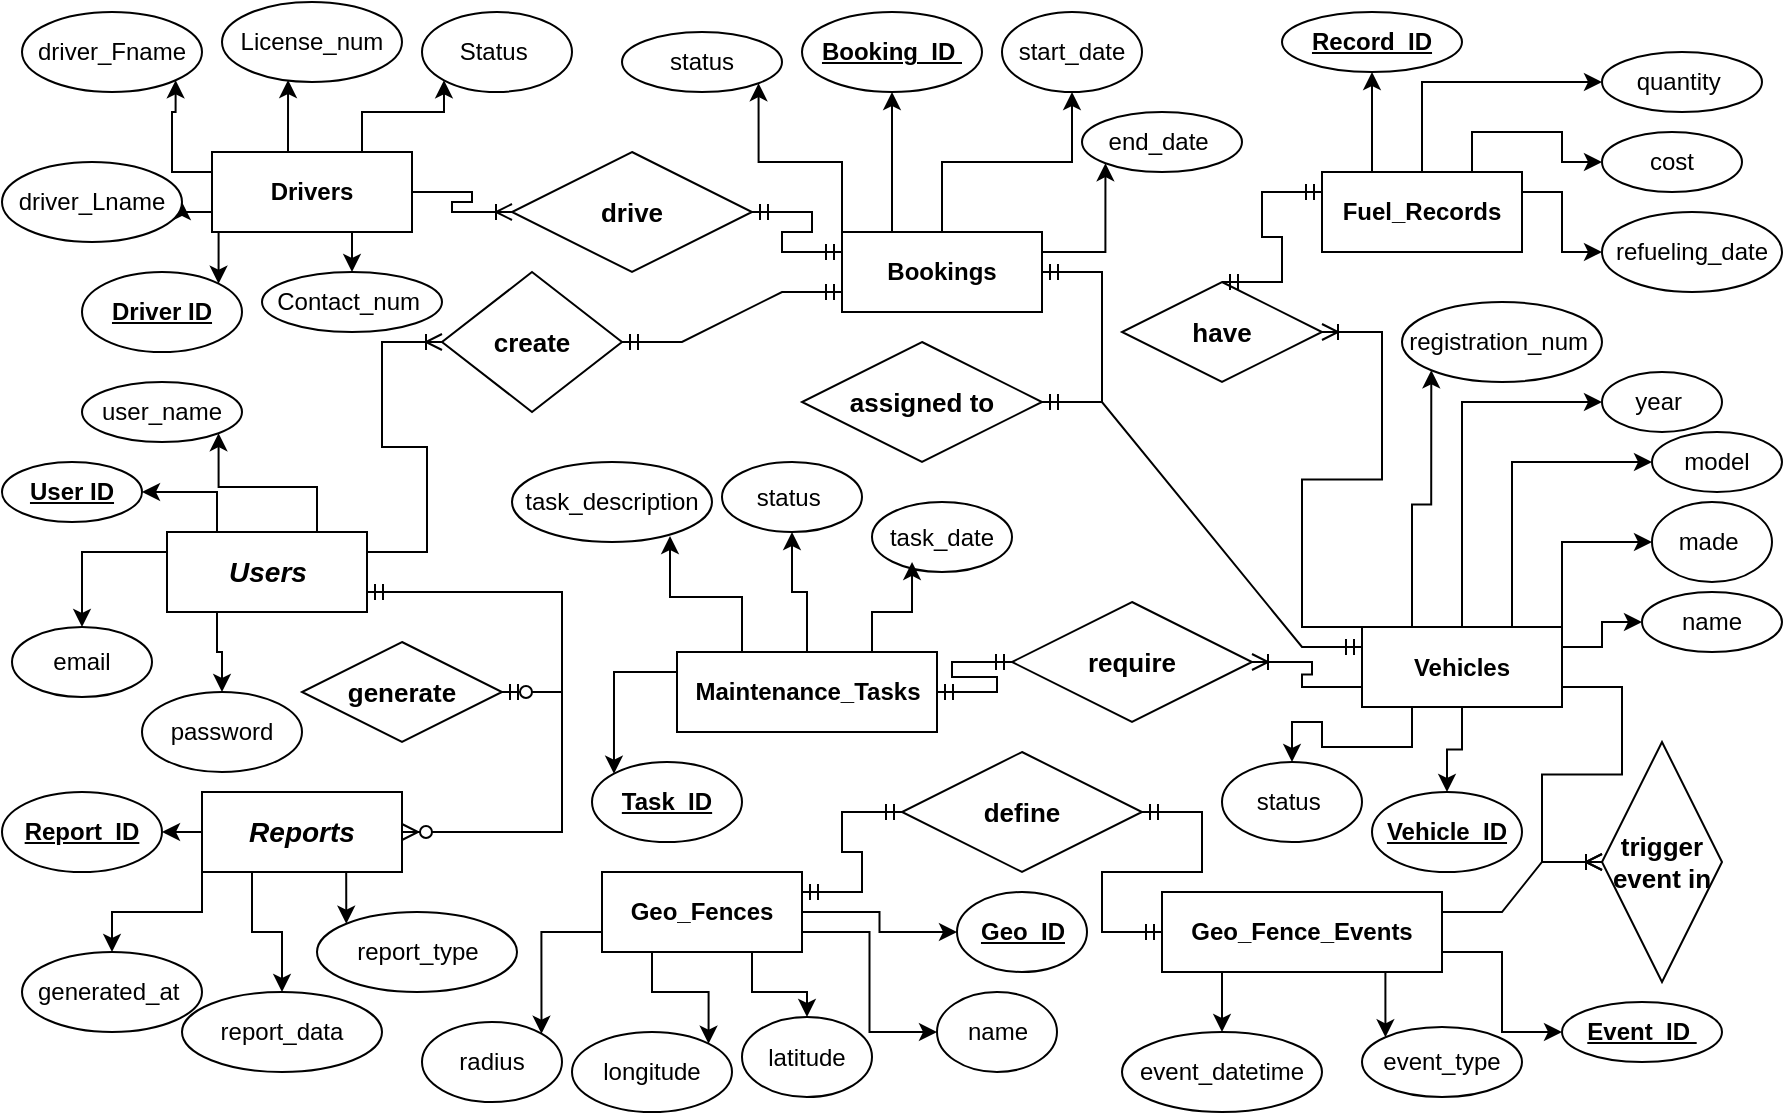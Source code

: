<mxfile version="24.1.0" type="device">
  <diagram name="Page-1" id="lfO5QWA8s9p3MNFMz8GE">
    <mxGraphModel dx="1730" dy="532" grid="1" gridSize="10" guides="1" tooltips="1" connect="1" arrows="1" fold="1" page="1" pageScale="1" pageWidth="850" pageHeight="1100" math="0" shadow="0">
      <root>
        <mxCell id="0" />
        <mxCell id="1" parent="0" />
        <mxCell id="0v_wOJQzlhhhtUlomyw2-54" style="edgeStyle=orthogonalEdgeStyle;rounded=0;orthogonalLoop=1;jettySize=auto;html=1;exitX=0.75;exitY=0;exitDx=0;exitDy=0;entryX=1;entryY=1;entryDx=0;entryDy=0;" parent="1" source="0v_wOJQzlhhhtUlomyw2-1" target="0v_wOJQzlhhhtUlomyw2-4" edge="1">
          <mxGeometry relative="1" as="geometry" />
        </mxCell>
        <mxCell id="0v_wOJQzlhhhtUlomyw2-55" style="edgeStyle=orthogonalEdgeStyle;rounded=0;orthogonalLoop=1;jettySize=auto;html=1;exitX=0.25;exitY=0;exitDx=0;exitDy=0;entryX=1;entryY=0.5;entryDx=0;entryDy=0;" parent="1" source="0v_wOJQzlhhhtUlomyw2-1" target="0v_wOJQzlhhhtUlomyw2-2" edge="1">
          <mxGeometry relative="1" as="geometry" />
        </mxCell>
        <mxCell id="0v_wOJQzlhhhtUlomyw2-57" style="edgeStyle=orthogonalEdgeStyle;rounded=0;orthogonalLoop=1;jettySize=auto;html=1;exitX=0.25;exitY=1;exitDx=0;exitDy=0;entryX=0.5;entryY=0;entryDx=0;entryDy=0;" parent="1" source="0v_wOJQzlhhhtUlomyw2-1" target="0v_wOJQzlhhhtUlomyw2-3" edge="1">
          <mxGeometry relative="1" as="geometry" />
        </mxCell>
        <mxCell id="0v_wOJQzlhhhtUlomyw2-58" style="edgeStyle=orthogonalEdgeStyle;rounded=0;orthogonalLoop=1;jettySize=auto;html=1;exitX=0;exitY=0.25;exitDx=0;exitDy=0;entryX=0.5;entryY=0;entryDx=0;entryDy=0;" parent="1" source="0v_wOJQzlhhhtUlomyw2-1" target="0v_wOJQzlhhhtUlomyw2-5" edge="1">
          <mxGeometry relative="1" as="geometry" />
        </mxCell>
        <mxCell id="0v_wOJQzlhhhtUlomyw2-1" value="&lt;span style=&quot;font-weight: 700; text-wrap: nowrap;&quot;&gt;&lt;i&gt;&lt;font style=&quot;font-size: 14px;&quot;&gt;Users&lt;/font&gt;&lt;/i&gt;&lt;/span&gt;" style="whiteSpace=wrap;html=1;align=center;" parent="1" vertex="1">
          <mxGeometry x="72.5" y="270" width="100" height="40" as="geometry" />
        </mxCell>
        <mxCell id="0v_wOJQzlhhhtUlomyw2-2" value="&lt;span style=&quot;font-weight: 700; text-align: left; text-wrap: nowrap;&quot;&gt;User ID&lt;/span&gt;" style="ellipse;whiteSpace=wrap;html=1;align=center;fontStyle=4;" parent="1" vertex="1">
          <mxGeometry x="-10" y="235" width="70" height="30" as="geometry" />
        </mxCell>
        <mxCell id="0v_wOJQzlhhhtUlomyw2-3" value="&lt;span style=&quot;text-align: left; text-wrap: nowrap;&quot;&gt;password&lt;/span&gt;" style="ellipse;whiteSpace=wrap;html=1;align=center;" parent="1" vertex="1">
          <mxGeometry x="60" y="350" width="80" height="40" as="geometry" />
        </mxCell>
        <mxCell id="0v_wOJQzlhhhtUlomyw2-4" value="&lt;span style=&quot;text-align: left; text-wrap: nowrap;&quot;&gt;user_name&lt;/span&gt;" style="ellipse;whiteSpace=wrap;html=1;align=center;" parent="1" vertex="1">
          <mxGeometry x="30" y="195" width="80" height="30" as="geometry" />
        </mxCell>
        <mxCell id="0v_wOJQzlhhhtUlomyw2-5" value="&lt;span style=&quot;text-align: left; text-wrap: nowrap;&quot;&gt;email&lt;/span&gt;" style="ellipse;whiteSpace=wrap;html=1;align=center;" parent="1" vertex="1">
          <mxGeometry x="-5" y="317.5" width="70" height="35" as="geometry" />
        </mxCell>
        <mxCell id="0v_wOJQzlhhhtUlomyw2-68" style="edgeStyle=orthogonalEdgeStyle;rounded=0;orthogonalLoop=1;jettySize=auto;html=1;exitX=0;exitY=0.25;exitDx=0;exitDy=0;entryX=1;entryY=1;entryDx=0;entryDy=0;" parent="1" source="0v_wOJQzlhhhtUlomyw2-10" target="0v_wOJQzlhhhtUlomyw2-15" edge="1">
          <mxGeometry relative="1" as="geometry" />
        </mxCell>
        <mxCell id="I0zVNPoHtymtXaUoH6AD-1" style="edgeStyle=orthogonalEdgeStyle;rounded=0;orthogonalLoop=1;jettySize=auto;html=1;exitX=0.75;exitY=0;exitDx=0;exitDy=0;entryX=0;entryY=1;entryDx=0;entryDy=0;" parent="1" source="0v_wOJQzlhhhtUlomyw2-10" target="0v_wOJQzlhhhtUlomyw2-11" edge="1">
          <mxGeometry relative="1" as="geometry" />
        </mxCell>
        <mxCell id="I0zVNPoHtymtXaUoH6AD-65" style="edgeStyle=orthogonalEdgeStyle;rounded=0;orthogonalLoop=1;jettySize=auto;html=1;exitX=0.75;exitY=1;exitDx=0;exitDy=0;entryX=0.5;entryY=0;entryDx=0;entryDy=0;" parent="1" source="0v_wOJQzlhhhtUlomyw2-10" target="0v_wOJQzlhhhtUlomyw2-12" edge="1">
          <mxGeometry relative="1" as="geometry" />
        </mxCell>
        <mxCell id="I0zVNPoHtymtXaUoH6AD-66" style="edgeStyle=orthogonalEdgeStyle;rounded=0;orthogonalLoop=1;jettySize=auto;html=1;exitX=0;exitY=0.75;exitDx=0;exitDy=0;entryX=1;entryY=0.5;entryDx=0;entryDy=0;" parent="1" source="0v_wOJQzlhhhtUlomyw2-10" target="0v_wOJQzlhhhtUlomyw2-14" edge="1">
          <mxGeometry relative="1" as="geometry" />
        </mxCell>
        <mxCell id="I0zVNPoHtymtXaUoH6AD-67" style="edgeStyle=orthogonalEdgeStyle;rounded=0;orthogonalLoop=1;jettySize=auto;html=1;exitX=0.25;exitY=1;exitDx=0;exitDy=0;entryX=1;entryY=0;entryDx=0;entryDy=0;" parent="1" source="0v_wOJQzlhhhtUlomyw2-10" target="0v_wOJQzlhhhtUlomyw2-16" edge="1">
          <mxGeometry relative="1" as="geometry" />
        </mxCell>
        <mxCell id="0v_wOJQzlhhhtUlomyw2-10" value="&lt;span style=&quot;font-weight: 700; text-wrap: nowrap;&quot;&gt;Drivers&lt;/span&gt;" style="whiteSpace=wrap;html=1;align=center;" parent="1" vertex="1">
          <mxGeometry x="95" y="80" width="100" height="40" as="geometry" />
        </mxCell>
        <mxCell id="0v_wOJQzlhhhtUlomyw2-11" value="&lt;span style=&quot;text-align: left; text-wrap: nowrap;&quot;&gt;Status&amp;nbsp;&lt;/span&gt;" style="ellipse;whiteSpace=wrap;html=1;align=center;" parent="1" vertex="1">
          <mxGeometry x="200" y="10" width="75" height="40" as="geometry" />
        </mxCell>
        <mxCell id="0v_wOJQzlhhhtUlomyw2-12" value="&lt;span style=&quot;text-align: left; text-wrap: nowrap;&quot;&gt;Contact_num&amp;nbsp;&lt;/span&gt;" style="ellipse;whiteSpace=wrap;html=1;align=center;" parent="1" vertex="1">
          <mxGeometry x="120" y="140" width="90" height="30" as="geometry" />
        </mxCell>
        <mxCell id="0v_wOJQzlhhhtUlomyw2-13" value="&lt;span style=&quot;text-align: left; text-wrap: nowrap;&quot;&gt;License_num&lt;/span&gt;" style="ellipse;whiteSpace=wrap;html=1;align=center;" parent="1" vertex="1">
          <mxGeometry x="100" y="5" width="90" height="40" as="geometry" />
        </mxCell>
        <mxCell id="0v_wOJQzlhhhtUlomyw2-14" value="&lt;span style=&quot;text-align: left; text-wrap: nowrap;&quot;&gt;driver_Lname&lt;/span&gt;" style="ellipse;whiteSpace=wrap;html=1;align=center;" parent="1" vertex="1">
          <mxGeometry x="-10" y="85" width="90" height="40" as="geometry" />
        </mxCell>
        <mxCell id="0v_wOJQzlhhhtUlomyw2-15" value="&lt;span style=&quot;text-align: left; text-wrap: nowrap;&quot;&gt;driver_Fname&lt;/span&gt;" style="ellipse;whiteSpace=wrap;html=1;align=center;" parent="1" vertex="1">
          <mxGeometry y="10" width="90" height="40" as="geometry" />
        </mxCell>
        <mxCell id="0v_wOJQzlhhhtUlomyw2-16" value="&lt;span style=&quot;font-weight: 700; text-align: left; text-wrap: nowrap;&quot;&gt;Driver ID&lt;/span&gt;" style="ellipse;whiteSpace=wrap;html=1;align=center;fontStyle=4;" parent="1" vertex="1">
          <mxGeometry x="30" y="140" width="80" height="40" as="geometry" />
        </mxCell>
        <mxCell id="0v_wOJQzlhhhtUlomyw2-87" style="edgeStyle=orthogonalEdgeStyle;rounded=0;orthogonalLoop=1;jettySize=auto;html=1;exitX=0.25;exitY=0;exitDx=0;exitDy=0;entryX=0.5;entryY=1;entryDx=0;entryDy=0;" parent="1" source="0v_wOJQzlhhhtUlomyw2-17" target="0v_wOJQzlhhhtUlomyw2-86" edge="1">
          <mxGeometry relative="1" as="geometry" />
        </mxCell>
        <mxCell id="0v_wOJQzlhhhtUlomyw2-90" style="edgeStyle=orthogonalEdgeStyle;rounded=0;orthogonalLoop=1;jettySize=auto;html=1;exitX=1;exitY=0.25;exitDx=0;exitDy=0;entryX=0;entryY=0.5;entryDx=0;entryDy=0;" parent="1" source="0v_wOJQzlhhhtUlomyw2-17" target="0v_wOJQzlhhhtUlomyw2-85" edge="1">
          <mxGeometry relative="1" as="geometry" />
        </mxCell>
        <mxCell id="I0zVNPoHtymtXaUoH6AD-60" style="edgeStyle=orthogonalEdgeStyle;rounded=0;orthogonalLoop=1;jettySize=auto;html=1;exitX=0.5;exitY=0;exitDx=0;exitDy=0;entryX=0;entryY=0.5;entryDx=0;entryDy=0;" parent="1" source="0v_wOJQzlhhhtUlomyw2-17" target="0v_wOJQzlhhhtUlomyw2-83" edge="1">
          <mxGeometry relative="1" as="geometry" />
        </mxCell>
        <mxCell id="I0zVNPoHtymtXaUoH6AD-63" style="edgeStyle=orthogonalEdgeStyle;rounded=0;orthogonalLoop=1;jettySize=auto;html=1;exitX=0.75;exitY=0;exitDx=0;exitDy=0;entryX=0;entryY=0.5;entryDx=0;entryDy=0;" parent="1" source="0v_wOJQzlhhhtUlomyw2-17" target="0v_wOJQzlhhhtUlomyw2-84" edge="1">
          <mxGeometry relative="1" as="geometry" />
        </mxCell>
        <mxCell id="0v_wOJQzlhhhtUlomyw2-17" value="&lt;span style=&quot;font-weight: 700; text-wrap: nowrap;&quot;&gt;Fuel_Records&lt;/span&gt;" style="whiteSpace=wrap;html=1;align=center;" parent="1" vertex="1">
          <mxGeometry x="650" y="90" width="100" height="40" as="geometry" />
        </mxCell>
        <mxCell id="0v_wOJQzlhhhtUlomyw2-78" style="edgeStyle=orthogonalEdgeStyle;rounded=0;orthogonalLoop=1;jettySize=auto;html=1;exitX=0.25;exitY=0;exitDx=0;exitDy=0;entryX=0.5;entryY=1;entryDx=0;entryDy=0;" parent="1" source="0v_wOJQzlhhhtUlomyw2-18" target="0v_wOJQzlhhhtUlomyw2-76" edge="1">
          <mxGeometry relative="1" as="geometry" />
        </mxCell>
        <mxCell id="0v_wOJQzlhhhtUlomyw2-80" style="edgeStyle=orthogonalEdgeStyle;rounded=0;orthogonalLoop=1;jettySize=auto;html=1;exitX=0.5;exitY=0;exitDx=0;exitDy=0;entryX=0.5;entryY=1;entryDx=0;entryDy=0;" parent="1" source="0v_wOJQzlhhhtUlomyw2-18" target="0v_wOJQzlhhhtUlomyw2-73" edge="1">
          <mxGeometry relative="1" as="geometry" />
        </mxCell>
        <mxCell id="0v_wOJQzlhhhtUlomyw2-82" style="edgeStyle=orthogonalEdgeStyle;rounded=0;orthogonalLoop=1;jettySize=auto;html=1;exitX=1;exitY=0.25;exitDx=0;exitDy=0;entryX=0;entryY=1;entryDx=0;entryDy=0;" parent="1" source="0v_wOJQzlhhhtUlomyw2-18" target="0v_wOJQzlhhhtUlomyw2-74" edge="1">
          <mxGeometry relative="1" as="geometry" />
        </mxCell>
        <mxCell id="I0zVNPoHtymtXaUoH6AD-64" style="edgeStyle=orthogonalEdgeStyle;rounded=0;orthogonalLoop=1;jettySize=auto;html=1;exitX=0;exitY=0;exitDx=0;exitDy=0;entryX=1;entryY=1;entryDx=0;entryDy=0;" parent="1" source="0v_wOJQzlhhhtUlomyw2-18" target="0v_wOJQzlhhhtUlomyw2-75" edge="1">
          <mxGeometry relative="1" as="geometry" />
        </mxCell>
        <mxCell id="0v_wOJQzlhhhtUlomyw2-18" value="&lt;span style=&quot;font-weight: 700; text-wrap: nowrap;&quot;&gt;Bookings&lt;/span&gt;" style="whiteSpace=wrap;html=1;align=center;" parent="1" vertex="1">
          <mxGeometry x="410" y="120" width="100" height="40" as="geometry" />
        </mxCell>
        <mxCell id="I0zVNPoHtymtXaUoH6AD-22" style="edgeStyle=orthogonalEdgeStyle;rounded=0;orthogonalLoop=1;jettySize=auto;html=1;exitX=1;exitY=0.25;exitDx=0;exitDy=0;entryX=0;entryY=0.5;entryDx=0;entryDy=0;" parent="1" source="0v_wOJQzlhhhtUlomyw2-19" target="I0zVNPoHtymtXaUoH6AD-8" edge="1">
          <mxGeometry relative="1" as="geometry" />
        </mxCell>
        <mxCell id="I0zVNPoHtymtXaUoH6AD-26" style="edgeStyle=orthogonalEdgeStyle;rounded=0;orthogonalLoop=1;jettySize=auto;html=1;exitX=0.25;exitY=1;exitDx=0;exitDy=0;" parent="1" source="0v_wOJQzlhhhtUlomyw2-19" target="I0zVNPoHtymtXaUoH6AD-2" edge="1">
          <mxGeometry relative="1" as="geometry" />
        </mxCell>
        <mxCell id="I0zVNPoHtymtXaUoH6AD-57" style="edgeStyle=orthogonalEdgeStyle;rounded=0;orthogonalLoop=1;jettySize=auto;html=1;exitX=1;exitY=0;exitDx=0;exitDy=0;entryX=0;entryY=0.5;entryDx=0;entryDy=0;" parent="1" source="0v_wOJQzlhhhtUlomyw2-19" target="I0zVNPoHtymtXaUoH6AD-7" edge="1">
          <mxGeometry relative="1" as="geometry" />
        </mxCell>
        <mxCell id="I0zVNPoHtymtXaUoH6AD-58" style="edgeStyle=orthogonalEdgeStyle;rounded=0;orthogonalLoop=1;jettySize=auto;html=1;exitX=0.75;exitY=0;exitDx=0;exitDy=0;entryX=0;entryY=0.5;entryDx=0;entryDy=0;" parent="1" source="0v_wOJQzlhhhtUlomyw2-19" target="I0zVNPoHtymtXaUoH6AD-5" edge="1">
          <mxGeometry relative="1" as="geometry" />
        </mxCell>
        <mxCell id="I0zVNPoHtymtXaUoH6AD-59" style="edgeStyle=orthogonalEdgeStyle;rounded=0;orthogonalLoop=1;jettySize=auto;html=1;exitX=0.5;exitY=0;exitDx=0;exitDy=0;entryX=0;entryY=0.5;entryDx=0;entryDy=0;" parent="1" source="0v_wOJQzlhhhtUlomyw2-19" target="I0zVNPoHtymtXaUoH6AD-4" edge="1">
          <mxGeometry relative="1" as="geometry" />
        </mxCell>
        <mxCell id="I0zVNPoHtymtXaUoH6AD-82" style="edgeStyle=orthogonalEdgeStyle;rounded=0;orthogonalLoop=1;jettySize=auto;html=1;exitX=0.25;exitY=0;exitDx=0;exitDy=0;entryX=0;entryY=1;entryDx=0;entryDy=0;" parent="1" source="0v_wOJQzlhhhtUlomyw2-19" target="I0zVNPoHtymtXaUoH6AD-3" edge="1">
          <mxGeometry relative="1" as="geometry" />
        </mxCell>
        <mxCell id="I0zVNPoHtymtXaUoH6AD-91" style="edgeStyle=orthogonalEdgeStyle;rounded=0;orthogonalLoop=1;jettySize=auto;html=1;exitX=0.5;exitY=1;exitDx=0;exitDy=0;entryX=0.5;entryY=0;entryDx=0;entryDy=0;" parent="1" source="0v_wOJQzlhhhtUlomyw2-19" target="I0zVNPoHtymtXaUoH6AD-9" edge="1">
          <mxGeometry relative="1" as="geometry" />
        </mxCell>
        <mxCell id="0v_wOJQzlhhhtUlomyw2-19" value="&lt;span style=&quot;font-weight: 700; text-wrap: nowrap;&quot;&gt;Vehicles&lt;/span&gt;" style="whiteSpace=wrap;html=1;align=center;" parent="1" vertex="1">
          <mxGeometry x="670" y="317.5" width="100" height="40" as="geometry" />
        </mxCell>
        <mxCell id="I0zVNPoHtymtXaUoH6AD-38" style="edgeStyle=orthogonalEdgeStyle;rounded=0;orthogonalLoop=1;jettySize=auto;html=1;exitX=1;exitY=0.5;exitDx=0;exitDy=0;entryX=0;entryY=0.5;entryDx=0;entryDy=0;" parent="1" source="0v_wOJQzlhhhtUlomyw2-20" target="I0zVNPoHtymtXaUoH6AD-37" edge="1">
          <mxGeometry relative="1" as="geometry" />
        </mxCell>
        <mxCell id="I0zVNPoHtymtXaUoH6AD-41" style="edgeStyle=orthogonalEdgeStyle;rounded=0;orthogonalLoop=1;jettySize=auto;html=1;exitX=0.25;exitY=1;exitDx=0;exitDy=0;entryX=1;entryY=0;entryDx=0;entryDy=0;" parent="1" source="0v_wOJQzlhhhtUlomyw2-20" target="I0zVNPoHtymtXaUoH6AD-33" edge="1">
          <mxGeometry relative="1" as="geometry" />
        </mxCell>
        <mxCell id="I0zVNPoHtymtXaUoH6AD-42" style="edgeStyle=orthogonalEdgeStyle;rounded=0;orthogonalLoop=1;jettySize=auto;html=1;exitX=0;exitY=0.75;exitDx=0;exitDy=0;entryX=1;entryY=0;entryDx=0;entryDy=0;" parent="1" source="0v_wOJQzlhhhtUlomyw2-20" target="I0zVNPoHtymtXaUoH6AD-35" edge="1">
          <mxGeometry relative="1" as="geometry" />
        </mxCell>
        <mxCell id="-fjoa5okDDiZ3w63TC8B-5" style="edgeStyle=orthogonalEdgeStyle;rounded=0;orthogonalLoop=1;jettySize=auto;html=1;exitX=1;exitY=0.75;exitDx=0;exitDy=0;entryX=0;entryY=0.5;entryDx=0;entryDy=0;" edge="1" parent="1" source="0v_wOJQzlhhhtUlomyw2-20" target="I0zVNPoHtymtXaUoH6AD-36">
          <mxGeometry relative="1" as="geometry" />
        </mxCell>
        <mxCell id="-fjoa5okDDiZ3w63TC8B-6" style="edgeStyle=orthogonalEdgeStyle;rounded=0;orthogonalLoop=1;jettySize=auto;html=1;exitX=0.75;exitY=1;exitDx=0;exitDy=0;entryX=0.5;entryY=0;entryDx=0;entryDy=0;" edge="1" parent="1" source="0v_wOJQzlhhhtUlomyw2-20" target="I0zVNPoHtymtXaUoH6AD-34">
          <mxGeometry relative="1" as="geometry" />
        </mxCell>
        <mxCell id="0v_wOJQzlhhhtUlomyw2-20" value="&lt;span style=&quot;font-weight: 700; text-wrap: nowrap;&quot;&gt;Geo_Fences&lt;/span&gt;" style="whiteSpace=wrap;html=1;align=center;" parent="1" vertex="1">
          <mxGeometry x="290" y="440" width="100" height="40" as="geometry" />
        </mxCell>
        <mxCell id="0v_wOJQzlhhhtUlomyw2-65" style="edgeStyle=orthogonalEdgeStyle;rounded=0;orthogonalLoop=1;jettySize=auto;html=1;exitX=0.25;exitY=1;exitDx=0;exitDy=0;entryX=0.5;entryY=0;entryDx=0;entryDy=0;" parent="1" source="0v_wOJQzlhhhtUlomyw2-21" target="0v_wOJQzlhhhtUlomyw2-59" edge="1">
          <mxGeometry relative="1" as="geometry" />
        </mxCell>
        <mxCell id="I0zVNPoHtymtXaUoH6AD-53" style="edgeStyle=orthogonalEdgeStyle;rounded=0;orthogonalLoop=1;jettySize=auto;html=1;exitX=0;exitY=1;exitDx=0;exitDy=0;entryX=0.5;entryY=0;entryDx=0;entryDy=0;" parent="1" source="0v_wOJQzlhhhtUlomyw2-21" target="0v_wOJQzlhhhtUlomyw2-60" edge="1">
          <mxGeometry relative="1" as="geometry" />
        </mxCell>
        <mxCell id="I0zVNPoHtymtXaUoH6AD-54" style="edgeStyle=orthogonalEdgeStyle;rounded=0;orthogonalLoop=1;jettySize=auto;html=1;exitX=0;exitY=0.5;exitDx=0;exitDy=0;entryX=1;entryY=0.5;entryDx=0;entryDy=0;" parent="1" source="0v_wOJQzlhhhtUlomyw2-21" target="0v_wOJQzlhhhtUlomyw2-62" edge="1">
          <mxGeometry relative="1" as="geometry" />
        </mxCell>
        <mxCell id="I0zVNPoHtymtXaUoH6AD-55" style="edgeStyle=orthogonalEdgeStyle;rounded=0;orthogonalLoop=1;jettySize=auto;html=1;exitX=0.75;exitY=1;exitDx=0;exitDy=0;entryX=0;entryY=0;entryDx=0;entryDy=0;" parent="1" source="0v_wOJQzlhhhtUlomyw2-21" target="0v_wOJQzlhhhtUlomyw2-61" edge="1">
          <mxGeometry relative="1" as="geometry" />
        </mxCell>
        <mxCell id="0v_wOJQzlhhhtUlomyw2-21" value="&lt;span style=&quot;font-weight: 700; text-wrap: nowrap;&quot;&gt;&lt;i&gt;&lt;font style=&quot;font-size: 14px;&quot;&gt;Reports&lt;/font&gt;&lt;/i&gt;&lt;/span&gt;" style="whiteSpace=wrap;html=1;align=center;" parent="1" vertex="1">
          <mxGeometry x="90" y="400" width="100" height="40" as="geometry" />
        </mxCell>
        <mxCell id="I0zVNPoHtymtXaUoH6AD-48" style="edgeStyle=orthogonalEdgeStyle;rounded=0;orthogonalLoop=1;jettySize=auto;html=1;exitX=0.5;exitY=0;exitDx=0;exitDy=0;" parent="1" source="0v_wOJQzlhhhtUlomyw2-22" target="I0zVNPoHtymtXaUoH6AD-44" edge="1">
          <mxGeometry relative="1" as="geometry" />
        </mxCell>
        <mxCell id="I0zVNPoHtymtXaUoH6AD-77" style="edgeStyle=orthogonalEdgeStyle;rounded=0;orthogonalLoop=1;jettySize=auto;html=1;exitX=0;exitY=0.25;exitDx=0;exitDy=0;entryX=0;entryY=0;entryDx=0;entryDy=0;" parent="1" source="0v_wOJQzlhhhtUlomyw2-22" target="I0zVNPoHtymtXaUoH6AD-46" edge="1">
          <mxGeometry relative="1" as="geometry" />
        </mxCell>
        <mxCell id="0v_wOJQzlhhhtUlomyw2-22" value="&lt;span style=&quot;font-weight: 700; text-wrap: nowrap;&quot;&gt;Maintenance_Tasks&lt;/span&gt;" style="whiteSpace=wrap;html=1;align=center;" parent="1" vertex="1">
          <mxGeometry x="327.5" y="330" width="130" height="40" as="geometry" />
        </mxCell>
        <mxCell id="I0zVNPoHtymtXaUoH6AD-30" style="edgeStyle=orthogonalEdgeStyle;rounded=0;orthogonalLoop=1;jettySize=auto;html=1;exitX=0.25;exitY=1;exitDx=0;exitDy=0;entryX=0.5;entryY=0;entryDx=0;entryDy=0;" parent="1" source="0v_wOJQzlhhhtUlomyw2-23" target="I0zVNPoHtymtXaUoH6AD-27" edge="1">
          <mxGeometry relative="1" as="geometry" />
        </mxCell>
        <mxCell id="I0zVNPoHtymtXaUoH6AD-31" style="edgeStyle=orthogonalEdgeStyle;rounded=0;orthogonalLoop=1;jettySize=auto;html=1;exitX=0.75;exitY=1;exitDx=0;exitDy=0;entryX=0;entryY=0;entryDx=0;entryDy=0;" parent="1" source="0v_wOJQzlhhhtUlomyw2-23" target="I0zVNPoHtymtXaUoH6AD-28" edge="1">
          <mxGeometry relative="1" as="geometry" />
        </mxCell>
        <mxCell id="I0zVNPoHtymtXaUoH6AD-32" style="edgeStyle=orthogonalEdgeStyle;rounded=0;orthogonalLoop=1;jettySize=auto;html=1;exitX=1;exitY=0.75;exitDx=0;exitDy=0;entryX=0;entryY=0.5;entryDx=0;entryDy=0;" parent="1" source="0v_wOJQzlhhhtUlomyw2-23" target="I0zVNPoHtymtXaUoH6AD-29" edge="1">
          <mxGeometry relative="1" as="geometry" />
        </mxCell>
        <mxCell id="0v_wOJQzlhhhtUlomyw2-23" value="&lt;span style=&quot;font-weight: 700; text-wrap: nowrap;&quot;&gt;Geo_Fence_Events&lt;/span&gt;" style="whiteSpace=wrap;html=1;align=center;" parent="1" vertex="1">
          <mxGeometry x="570" y="450" width="140" height="40" as="geometry" />
        </mxCell>
        <mxCell id="0v_wOJQzlhhhtUlomyw2-24" style="edgeStyle=orthogonalEdgeStyle;rounded=0;orthogonalLoop=1;jettySize=auto;html=1;exitX=0.5;exitY=1;exitDx=0;exitDy=0;" parent="1" source="0v_wOJQzlhhhtUlomyw2-22" target="0v_wOJQzlhhhtUlomyw2-22" edge="1">
          <mxGeometry relative="1" as="geometry" />
        </mxCell>
        <mxCell id="0v_wOJQzlhhhtUlomyw2-25" value="&lt;b&gt;&lt;font style=&quot;font-size: 13px;&quot;&gt;drive&lt;/font&gt;&lt;/b&gt;" style="shape=rhombus;perimeter=rhombusPerimeter;whiteSpace=wrap;html=1;align=center;" parent="1" vertex="1">
          <mxGeometry x="245" y="80" width="120" height="60" as="geometry" />
        </mxCell>
        <mxCell id="0v_wOJQzlhhhtUlomyw2-29" value="&lt;b&gt;&lt;font style=&quot;font-size: 13px;&quot;&gt;create&lt;/font&gt;&lt;/b&gt;" style="shape=rhombus;perimeter=rhombusPerimeter;whiteSpace=wrap;html=1;align=center;" parent="1" vertex="1">
          <mxGeometry x="210" y="140" width="90" height="70" as="geometry" />
        </mxCell>
        <mxCell id="0v_wOJQzlhhhtUlomyw2-33" value="&lt;b&gt;&lt;font style=&quot;font-size: 13px;&quot;&gt;generate&lt;/font&gt;&lt;/b&gt;" style="shape=rhombus;perimeter=rhombusPerimeter;whiteSpace=wrap;html=1;align=center;" parent="1" vertex="1">
          <mxGeometry x="140" y="325" width="100" height="50" as="geometry" />
        </mxCell>
        <mxCell id="0v_wOJQzlhhhtUlomyw2-36" value="&lt;b&gt;&lt;font style=&quot;font-size: 13px;&quot;&gt;have&lt;/font&gt;&lt;/b&gt;" style="shape=rhombus;perimeter=rhombusPerimeter;whiteSpace=wrap;html=1;align=center;direction=east;" parent="1" vertex="1">
          <mxGeometry x="550" y="145" width="100" height="50" as="geometry" />
        </mxCell>
        <mxCell id="0v_wOJQzlhhhtUlomyw2-40" value="&lt;span style=&quot;font-size: 13px;&quot;&gt;&lt;b&gt;trigger event in&lt;/b&gt;&lt;/span&gt;" style="shape=rhombus;perimeter=rhombusPerimeter;whiteSpace=wrap;html=1;align=center;direction=south;" parent="1" vertex="1">
          <mxGeometry x="790" y="375" width="60" height="120" as="geometry" />
        </mxCell>
        <mxCell id="0v_wOJQzlhhhtUlomyw2-44" value="&lt;b&gt;&lt;font style=&quot;font-size: 13px;&quot;&gt;assigned to&lt;/font&gt;&lt;/b&gt;" style="shape=rhombus;perimeter=rhombusPerimeter;whiteSpace=wrap;html=1;align=center;" parent="1" vertex="1">
          <mxGeometry x="390" y="175" width="120" height="60" as="geometry" />
        </mxCell>
        <mxCell id="0v_wOJQzlhhhtUlomyw2-47" value="&lt;b&gt;&lt;font style=&quot;font-size: 13px;&quot;&gt;define&lt;/font&gt;&lt;/b&gt;" style="shape=rhombus;perimeter=rhombusPerimeter;whiteSpace=wrap;html=1;align=center;" parent="1" vertex="1">
          <mxGeometry x="440" y="380" width="120" height="60" as="geometry" />
        </mxCell>
        <mxCell id="0v_wOJQzlhhhtUlomyw2-50" value="&lt;b&gt;&lt;font style=&quot;font-size: 13px;&quot;&gt;require&lt;/font&gt;&lt;/b&gt;" style="shape=rhombus;perimeter=rhombusPerimeter;whiteSpace=wrap;html=1;align=center;" parent="1" vertex="1">
          <mxGeometry x="495" y="305" width="120" height="60" as="geometry" />
        </mxCell>
        <mxCell id="0v_wOJQzlhhhtUlomyw2-59" value="&lt;span style=&quot;text-align: left;&quot;&gt;report_data&lt;/span&gt;" style="ellipse;whiteSpace=wrap;html=1;align=center;" parent="1" vertex="1">
          <mxGeometry x="80" y="500" width="100" height="40" as="geometry" />
        </mxCell>
        <mxCell id="0v_wOJQzlhhhtUlomyw2-60" value="&lt;span style=&quot;text-align: left;&quot;&gt;generated_at&amp;nbsp;&lt;/span&gt;" style="ellipse;whiteSpace=wrap;html=1;align=center;" parent="1" vertex="1">
          <mxGeometry y="480" width="90" height="40" as="geometry" />
        </mxCell>
        <mxCell id="0v_wOJQzlhhhtUlomyw2-61" value="&lt;span style=&quot;text-align: left;&quot;&gt;report_type&lt;/span&gt;" style="ellipse;whiteSpace=wrap;html=1;align=center;" parent="1" vertex="1">
          <mxGeometry x="147.5" y="460" width="100" height="40" as="geometry" />
        </mxCell>
        <mxCell id="0v_wOJQzlhhhtUlomyw2-62" value="&lt;span style=&quot;font-weight: 700; text-align: left;&quot;&gt;Report_ID&lt;/span&gt;" style="ellipse;whiteSpace=wrap;html=1;align=center;fontStyle=4;" parent="1" vertex="1">
          <mxGeometry x="-10" y="400" width="80" height="40" as="geometry" />
        </mxCell>
        <mxCell id="0v_wOJQzlhhhtUlomyw2-71" style="edgeStyle=orthogonalEdgeStyle;rounded=0;orthogonalLoop=1;jettySize=auto;html=1;exitX=0.25;exitY=0;exitDx=0;exitDy=0;entryX=0.367;entryY=0.975;entryDx=0;entryDy=0;entryPerimeter=0;" parent="1" source="0v_wOJQzlhhhtUlomyw2-10" target="0v_wOJQzlhhhtUlomyw2-13" edge="1">
          <mxGeometry relative="1" as="geometry" />
        </mxCell>
        <mxCell id="0v_wOJQzlhhhtUlomyw2-73" value="&lt;span style=&quot;text-align: left;&quot;&gt;start_date&lt;/span&gt;" style="ellipse;whiteSpace=wrap;html=1;align=center;" parent="1" vertex="1">
          <mxGeometry x="490" y="10" width="70" height="40" as="geometry" />
        </mxCell>
        <mxCell id="0v_wOJQzlhhhtUlomyw2-74" value="&lt;span style=&quot;text-align: left;&quot;&gt;end_date&amp;nbsp;&lt;/span&gt;" style="ellipse;whiteSpace=wrap;html=1;align=center;" parent="1" vertex="1">
          <mxGeometry x="530" y="60" width="80" height="30" as="geometry" />
        </mxCell>
        <mxCell id="0v_wOJQzlhhhtUlomyw2-75" value="&lt;span style=&quot;text-align: left;&quot;&gt;status&lt;/span&gt;" style="ellipse;whiteSpace=wrap;html=1;align=center;" parent="1" vertex="1">
          <mxGeometry x="300" y="20" width="80" height="30" as="geometry" />
        </mxCell>
        <mxCell id="0v_wOJQzlhhhtUlomyw2-76" value="&lt;span style=&quot;font-weight: 700; text-align: left;&quot;&gt;Booking_ID&amp;nbsp;&lt;/span&gt;" style="ellipse;whiteSpace=wrap;html=1;align=center;fontStyle=4;" parent="1" vertex="1">
          <mxGeometry x="390" y="10" width="90" height="40" as="geometry" />
        </mxCell>
        <mxCell id="0v_wOJQzlhhhtUlomyw2-83" value="&lt;span style=&quot;text-align: left;&quot;&gt;quantity&amp;nbsp;&lt;/span&gt;" style="ellipse;whiteSpace=wrap;html=1;align=center;" parent="1" vertex="1">
          <mxGeometry x="790" y="30" width="80" height="30" as="geometry" />
        </mxCell>
        <mxCell id="0v_wOJQzlhhhtUlomyw2-84" value="&lt;span style=&quot;text-align: left;&quot;&gt;cost&lt;/span&gt;" style="ellipse;whiteSpace=wrap;html=1;align=center;" parent="1" vertex="1">
          <mxGeometry x="790" y="70" width="70" height="30" as="geometry" />
        </mxCell>
        <mxCell id="0v_wOJQzlhhhtUlomyw2-85" value="&lt;span style=&quot;text-align: left;&quot;&gt;refueling_date&lt;/span&gt;" style="ellipse;whiteSpace=wrap;html=1;align=center;" parent="1" vertex="1">
          <mxGeometry x="790" y="110" width="90" height="40" as="geometry" />
        </mxCell>
        <mxCell id="0v_wOJQzlhhhtUlomyw2-86" value="&lt;span style=&quot;font-weight: 700; text-align: left;&quot;&gt;Record_ID&lt;/span&gt;" style="ellipse;whiteSpace=wrap;html=1;align=center;fontStyle=4;" parent="1" vertex="1">
          <mxGeometry x="630" y="10" width="90" height="30" as="geometry" />
        </mxCell>
        <mxCell id="I0zVNPoHtymtXaUoH6AD-2" value="&lt;span style=&quot;text-align: left; text-wrap: nowrap;&quot;&gt;status&amp;nbsp;&lt;/span&gt;" style="ellipse;whiteSpace=wrap;html=1;align=center;" parent="1" vertex="1">
          <mxGeometry x="600" y="385" width="70" height="40" as="geometry" />
        </mxCell>
        <mxCell id="I0zVNPoHtymtXaUoH6AD-3" value="&lt;span style=&quot;text-align: left; text-wrap: nowrap;&quot;&gt;registration_num&amp;nbsp;&lt;/span&gt;" style="ellipse;whiteSpace=wrap;html=1;align=center;" parent="1" vertex="1">
          <mxGeometry x="690" y="155" width="100" height="40" as="geometry" />
        </mxCell>
        <mxCell id="I0zVNPoHtymtXaUoH6AD-4" value="&lt;span style=&quot;text-align: left; text-wrap: nowrap;&quot;&gt;year&amp;nbsp;&lt;/span&gt;" style="ellipse;whiteSpace=wrap;html=1;align=center;" parent="1" vertex="1">
          <mxGeometry x="790" y="190" width="60" height="30" as="geometry" />
        </mxCell>
        <mxCell id="I0zVNPoHtymtXaUoH6AD-5" value="&lt;span style=&quot;text-align: left; text-wrap: nowrap;&quot;&gt;model&lt;/span&gt;" style="ellipse;whiteSpace=wrap;html=1;align=center;" parent="1" vertex="1">
          <mxGeometry x="815" y="220" width="65" height="30" as="geometry" />
        </mxCell>
        <mxCell id="I0zVNPoHtymtXaUoH6AD-7" value="&lt;span style=&quot;text-align: left; text-wrap: nowrap;&quot;&gt;made&amp;nbsp;&lt;/span&gt;" style="ellipse;whiteSpace=wrap;html=1;align=center;" parent="1" vertex="1">
          <mxGeometry x="815" y="255" width="60" height="40" as="geometry" />
        </mxCell>
        <mxCell id="I0zVNPoHtymtXaUoH6AD-8" value="&lt;span style=&quot;text-align: left; text-wrap: nowrap;&quot;&gt;name&lt;/span&gt;" style="ellipse;whiteSpace=wrap;html=1;align=center;" parent="1" vertex="1">
          <mxGeometry x="810" y="300" width="70" height="30" as="geometry" />
        </mxCell>
        <mxCell id="I0zVNPoHtymtXaUoH6AD-9" value="&lt;span style=&quot;font-weight: 700; text-align: left; text-wrap: nowrap;&quot;&gt;Vehicle_ID&lt;/span&gt;" style="ellipse;whiteSpace=wrap;html=1;align=center;fontStyle=4;" parent="1" vertex="1">
          <mxGeometry x="675" y="400" width="75" height="40" as="geometry" />
        </mxCell>
        <mxCell id="I0zVNPoHtymtXaUoH6AD-27" value="&lt;span style=&quot;text-align: left;&quot;&gt;event_datetime&lt;/span&gt;" style="ellipse;whiteSpace=wrap;html=1;align=center;" parent="1" vertex="1">
          <mxGeometry x="550" y="520" width="100" height="40" as="geometry" />
        </mxCell>
        <mxCell id="I0zVNPoHtymtXaUoH6AD-28" value="&lt;span style=&quot;text-align: left;&quot;&gt;event_type&lt;/span&gt;" style="ellipse;whiteSpace=wrap;html=1;align=center;" parent="1" vertex="1">
          <mxGeometry x="670" y="517.5" width="80" height="35" as="geometry" />
        </mxCell>
        <mxCell id="I0zVNPoHtymtXaUoH6AD-29" value="&lt;span style=&quot;font-weight: 700; text-align: left;&quot;&gt;Event_ID&amp;nbsp;&lt;/span&gt;" style="ellipse;whiteSpace=wrap;html=1;align=center;fontStyle=4;" parent="1" vertex="1">
          <mxGeometry x="770" y="505" width="80" height="30" as="geometry" />
        </mxCell>
        <mxCell id="I0zVNPoHtymtXaUoH6AD-33" value="&lt;span style=&quot;text-align: left;&quot;&gt;longitude&lt;/span&gt;" style="ellipse;whiteSpace=wrap;html=1;align=center;" parent="1" vertex="1">
          <mxGeometry x="275" y="520" width="80" height="40" as="geometry" />
        </mxCell>
        <mxCell id="I0zVNPoHtymtXaUoH6AD-34" value="&lt;span style=&quot;text-align: left;&quot;&gt;latitude&lt;/span&gt;" style="ellipse;whiteSpace=wrap;html=1;align=center;" parent="1" vertex="1">
          <mxGeometry x="360" y="512.5" width="65" height="40" as="geometry" />
        </mxCell>
        <mxCell id="I0zVNPoHtymtXaUoH6AD-35" value="&lt;span style=&quot;text-align: left;&quot;&gt;radius&lt;/span&gt;" style="ellipse;whiteSpace=wrap;html=1;align=center;" parent="1" vertex="1">
          <mxGeometry x="200" y="515" width="70" height="40" as="geometry" />
        </mxCell>
        <mxCell id="I0zVNPoHtymtXaUoH6AD-36" value="&lt;span style=&quot;text-align: left;&quot;&gt;name&lt;/span&gt;" style="ellipse;whiteSpace=wrap;html=1;align=center;" parent="1" vertex="1">
          <mxGeometry x="457.5" y="500" width="60" height="40" as="geometry" />
        </mxCell>
        <mxCell id="I0zVNPoHtymtXaUoH6AD-37" value="&lt;span style=&quot;font-weight: 700; text-align: left;&quot;&gt;Geo_ID&lt;/span&gt;" style="ellipse;whiteSpace=wrap;html=1;align=center;fontStyle=4;" parent="1" vertex="1">
          <mxGeometry x="467.5" y="450" width="65" height="40" as="geometry" />
        </mxCell>
        <mxCell id="I0zVNPoHtymtXaUoH6AD-43" value="&lt;span style=&quot;text-align: left;&quot;&gt;task_date&lt;/span&gt;" style="ellipse;whiteSpace=wrap;html=1;align=center;" parent="1" vertex="1">
          <mxGeometry x="425" y="255" width="70" height="35" as="geometry" />
        </mxCell>
        <mxCell id="I0zVNPoHtymtXaUoH6AD-44" value="&lt;span style=&quot;text-align: left;&quot;&gt;status&amp;nbsp;&lt;/span&gt;" style="ellipse;whiteSpace=wrap;html=1;align=center;" parent="1" vertex="1">
          <mxGeometry x="350" y="235" width="70" height="35" as="geometry" />
        </mxCell>
        <mxCell id="I0zVNPoHtymtXaUoH6AD-45" value="&lt;span style=&quot;text-align: left;&quot;&gt;task_description&lt;/span&gt;" style="ellipse;whiteSpace=wrap;html=1;align=center;" parent="1" vertex="1">
          <mxGeometry x="245" y="235" width="100" height="40" as="geometry" />
        </mxCell>
        <mxCell id="I0zVNPoHtymtXaUoH6AD-46" value="&lt;span style=&quot;font-weight: 700; text-align: left;&quot;&gt;Task_ID&lt;/span&gt;" style="ellipse;whiteSpace=wrap;html=1;align=center;fontStyle=4;" parent="1" vertex="1">
          <mxGeometry x="285" y="385" width="75" height="40" as="geometry" />
        </mxCell>
        <mxCell id="I0zVNPoHtymtXaUoH6AD-47" style="edgeStyle=orthogonalEdgeStyle;rounded=0;orthogonalLoop=1;jettySize=auto;html=1;exitX=0.75;exitY=0;exitDx=0;exitDy=0;entryX=0.286;entryY=0.857;entryDx=0;entryDy=0;entryPerimeter=0;" parent="1" source="0v_wOJQzlhhhtUlomyw2-22" target="I0zVNPoHtymtXaUoH6AD-43" edge="1">
          <mxGeometry relative="1" as="geometry" />
        </mxCell>
        <mxCell id="I0zVNPoHtymtXaUoH6AD-49" style="edgeStyle=orthogonalEdgeStyle;rounded=0;orthogonalLoop=1;jettySize=auto;html=1;exitX=0.25;exitY=0;exitDx=0;exitDy=0;entryX=0.79;entryY=0.925;entryDx=0;entryDy=0;entryPerimeter=0;" parent="1" source="0v_wOJQzlhhhtUlomyw2-22" target="I0zVNPoHtymtXaUoH6AD-45" edge="1">
          <mxGeometry relative="1" as="geometry" />
        </mxCell>
        <mxCell id="I0zVNPoHtymtXaUoH6AD-69" value="" style="edgeStyle=entityRelationEdgeStyle;fontSize=12;html=1;endArrow=ERoneToMany;rounded=0;exitX=1;exitY=0.25;exitDx=0;exitDy=0;" parent="1" source="0v_wOJQzlhhhtUlomyw2-1" target="0v_wOJQzlhhhtUlomyw2-29" edge="1">
          <mxGeometry width="100" height="100" relative="1" as="geometry">
            <mxPoint x="220" y="300" as="sourcePoint" />
            <mxPoint x="320" y="200" as="targetPoint" />
          </mxGeometry>
        </mxCell>
        <mxCell id="I0zVNPoHtymtXaUoH6AD-70" value="" style="edgeStyle=entityRelationEdgeStyle;fontSize=12;html=1;endArrow=ERmandOne;startArrow=ERmandOne;rounded=0;entryX=0;entryY=0.75;entryDx=0;entryDy=0;" parent="1" source="0v_wOJQzlhhhtUlomyw2-29" target="0v_wOJQzlhhhtUlomyw2-18" edge="1">
          <mxGeometry width="100" height="100" relative="1" as="geometry">
            <mxPoint x="306" y="199" as="sourcePoint" />
            <mxPoint x="400" y="151" as="targetPoint" />
          </mxGeometry>
        </mxCell>
        <mxCell id="I0zVNPoHtymtXaUoH6AD-71" value="" style="edgeStyle=entityRelationEdgeStyle;fontSize=12;html=1;endArrow=ERoneToMany;rounded=0;exitX=1;exitY=0.5;exitDx=0;exitDy=0;entryX=0;entryY=0.5;entryDx=0;entryDy=0;" parent="1" source="0v_wOJQzlhhhtUlomyw2-10" target="0v_wOJQzlhhhtUlomyw2-25" edge="1">
          <mxGeometry width="100" height="100" relative="1" as="geometry">
            <mxPoint x="320" y="260" as="sourcePoint" />
            <mxPoint x="420" y="160" as="targetPoint" />
          </mxGeometry>
        </mxCell>
        <mxCell id="I0zVNPoHtymtXaUoH6AD-72" value="" style="edgeStyle=entityRelationEdgeStyle;fontSize=12;html=1;endArrow=ERmandOne;startArrow=ERmandOne;rounded=0;entryX=0;entryY=0.25;entryDx=0;entryDy=0;exitX=1;exitY=0.5;exitDx=0;exitDy=0;" parent="1" source="0v_wOJQzlhhhtUlomyw2-25" target="0v_wOJQzlhhhtUlomyw2-18" edge="1">
          <mxGeometry width="100" height="100" relative="1" as="geometry">
            <mxPoint x="325" y="270" as="sourcePoint" />
            <mxPoint x="425" y="170" as="targetPoint" />
          </mxGeometry>
        </mxCell>
        <mxCell id="I0zVNPoHtymtXaUoH6AD-73" value="" style="edgeStyle=entityRelationEdgeStyle;fontSize=12;html=1;endArrow=ERmandOne;startArrow=ERmandOne;rounded=0;exitX=1;exitY=0.75;exitDx=0;exitDy=0;" parent="1" source="0v_wOJQzlhhhtUlomyw2-1" target="0v_wOJQzlhhhtUlomyw2-33" edge="1">
          <mxGeometry width="100" height="100" relative="1" as="geometry">
            <mxPoint x="150" y="410" as="sourcePoint" />
            <mxPoint x="240" y="330" as="targetPoint" />
            <Array as="points">
              <mxPoint x="210" y="320" />
              <mxPoint x="210" y="300" />
              <mxPoint x="180" y="340" />
              <mxPoint x="210" y="300" />
              <mxPoint x="210" y="320" />
            </Array>
          </mxGeometry>
        </mxCell>
        <mxCell id="I0zVNPoHtymtXaUoH6AD-75" value="" style="edgeStyle=entityRelationEdgeStyle;fontSize=12;html=1;endArrow=ERzeroToMany;startArrow=ERzeroToOne;rounded=0;entryX=1;entryY=0.5;entryDx=0;entryDy=0;" parent="1" source="0v_wOJQzlhhhtUlomyw2-33" target="0v_wOJQzlhhhtUlomyw2-21" edge="1">
          <mxGeometry width="100" height="100" relative="1" as="geometry">
            <mxPoint x="250" y="340" as="sourcePoint" />
            <mxPoint x="240" y="425" as="targetPoint" />
          </mxGeometry>
        </mxCell>
        <mxCell id="I0zVNPoHtymtXaUoH6AD-78" value="" style="edgeStyle=entityRelationEdgeStyle;fontSize=12;html=1;endArrow=ERmandOne;startArrow=ERmandOne;rounded=0;" parent="1" source="0v_wOJQzlhhhtUlomyw2-18" target="0v_wOJQzlhhhtUlomyw2-44" edge="1">
          <mxGeometry width="100" height="100" relative="1" as="geometry">
            <mxPoint x="360" y="300" as="sourcePoint" />
            <mxPoint x="460" y="200" as="targetPoint" />
          </mxGeometry>
        </mxCell>
        <mxCell id="I0zVNPoHtymtXaUoH6AD-80" value="" style="edgeStyle=entityRelationEdgeStyle;fontSize=12;html=1;endArrow=ERmandOne;startArrow=ERmandOne;rounded=0;entryX=0;entryY=0.25;entryDx=0;entryDy=0;exitX=1;exitY=0.5;exitDx=0;exitDy=0;" parent="1" source="0v_wOJQzlhhhtUlomyw2-44" target="0v_wOJQzlhhhtUlomyw2-19" edge="1">
          <mxGeometry width="100" height="100" relative="1" as="geometry">
            <mxPoint x="530" y="210" as="sourcePoint" />
            <mxPoint x="680" y="252.5" as="targetPoint" />
          </mxGeometry>
        </mxCell>
        <mxCell id="I0zVNPoHtymtXaUoH6AD-81" value="" style="edgeStyle=entityRelationEdgeStyle;fontSize=12;html=1;endArrow=ERoneToMany;rounded=0;exitX=0;exitY=0;exitDx=0;exitDy=0;entryX=1;entryY=0.5;entryDx=0;entryDy=0;" parent="1" source="0v_wOJQzlhhhtUlomyw2-19" target="0v_wOJQzlhhhtUlomyw2-36" edge="1">
          <mxGeometry width="100" height="100" relative="1" as="geometry">
            <mxPoint x="470" y="390" as="sourcePoint" />
            <mxPoint x="570" y="290" as="targetPoint" />
          </mxGeometry>
        </mxCell>
        <mxCell id="I0zVNPoHtymtXaUoH6AD-83" value="" style="edgeStyle=entityRelationEdgeStyle;fontSize=12;html=1;endArrow=ERmandOne;startArrow=ERmandOne;rounded=0;entryX=0;entryY=0.25;entryDx=0;entryDy=0;exitX=0.5;exitY=0;exitDx=0;exitDy=0;" parent="1" source="0v_wOJQzlhhhtUlomyw2-36" target="0v_wOJQzlhhhtUlomyw2-17" edge="1">
          <mxGeometry width="100" height="100" relative="1" as="geometry">
            <mxPoint x="500" y="340" as="sourcePoint" />
            <mxPoint x="600" y="240" as="targetPoint" />
            <Array as="points">
              <mxPoint x="570" y="190" />
              <mxPoint x="580" y="190" />
              <mxPoint x="560" y="180" />
            </Array>
          </mxGeometry>
        </mxCell>
        <mxCell id="I0zVNPoHtymtXaUoH6AD-84" value="" style="edgeStyle=entityRelationEdgeStyle;fontSize=12;html=1;endArrow=ERoneToMany;rounded=0;exitX=0;exitY=0.75;exitDx=0;exitDy=0;entryX=1;entryY=0.5;entryDx=0;entryDy=0;" parent="1" source="0v_wOJQzlhhhtUlomyw2-19" target="0v_wOJQzlhhhtUlomyw2-50" edge="1">
          <mxGeometry width="100" height="100" relative="1" as="geometry">
            <mxPoint x="470" y="400" as="sourcePoint" />
            <mxPoint x="570" y="300" as="targetPoint" />
          </mxGeometry>
        </mxCell>
        <mxCell id="I0zVNPoHtymtXaUoH6AD-85" value="" style="edgeStyle=entityRelationEdgeStyle;fontSize=12;html=1;endArrow=ERmandOne;startArrow=ERmandOne;rounded=0;exitX=1;exitY=0.5;exitDx=0;exitDy=0;entryX=0;entryY=0.5;entryDx=0;entryDy=0;" parent="1" source="0v_wOJQzlhhhtUlomyw2-22" target="0v_wOJQzlhhhtUlomyw2-50" edge="1">
          <mxGeometry width="100" height="100" relative="1" as="geometry">
            <mxPoint x="450" y="410" as="sourcePoint" />
            <mxPoint x="550" y="310" as="targetPoint" />
          </mxGeometry>
        </mxCell>
        <mxCell id="I0zVNPoHtymtXaUoH6AD-86" value="" style="edgeStyle=entityRelationEdgeStyle;fontSize=12;html=1;endArrow=ERmandOne;startArrow=ERmandOne;rounded=0;exitX=1;exitY=0.25;exitDx=0;exitDy=0;" parent="1" source="0v_wOJQzlhhhtUlomyw2-20" target="0v_wOJQzlhhhtUlomyw2-47" edge="1">
          <mxGeometry width="100" height="100" relative="1" as="geometry">
            <mxPoint x="400" y="500" as="sourcePoint" />
            <mxPoint x="500" y="400" as="targetPoint" />
          </mxGeometry>
        </mxCell>
        <mxCell id="I0zVNPoHtymtXaUoH6AD-87" value="" style="edgeStyle=entityRelationEdgeStyle;fontSize=12;html=1;endArrow=ERmandOne;startArrow=ERmandOne;rounded=0;entryX=0;entryY=0.5;entryDx=0;entryDy=0;" parent="1" source="0v_wOJQzlhhhtUlomyw2-47" target="0v_wOJQzlhhhtUlomyw2-23" edge="1">
          <mxGeometry width="100" height="100" relative="1" as="geometry">
            <mxPoint x="530" y="480" as="sourcePoint" />
            <mxPoint x="590" y="465" as="targetPoint" />
          </mxGeometry>
        </mxCell>
        <mxCell id="I0zVNPoHtymtXaUoH6AD-88" value="" style="edgeStyle=entityRelationEdgeStyle;fontSize=12;html=1;endArrow=ERoneToMany;rounded=0;exitX=1;exitY=0.25;exitDx=0;exitDy=0;entryX=0.5;entryY=1;entryDx=0;entryDy=0;" parent="1" source="0v_wOJQzlhhhtUlomyw2-23" target="0v_wOJQzlhhhtUlomyw2-40" edge="1">
          <mxGeometry width="100" height="100" relative="1" as="geometry">
            <mxPoint x="740" y="460" as="sourcePoint" />
            <mxPoint x="810" y="460" as="targetPoint" />
          </mxGeometry>
        </mxCell>
        <mxCell id="I0zVNPoHtymtXaUoH6AD-89" value="" style="edgeStyle=entityRelationEdgeStyle;fontSize=12;html=1;endArrow=ERoneToMany;rounded=0;exitX=1;exitY=0.75;exitDx=0;exitDy=0;entryX=0.5;entryY=1;entryDx=0;entryDy=0;" parent="1" source="0v_wOJQzlhhhtUlomyw2-19" target="0v_wOJQzlhhhtUlomyw2-40" edge="1">
          <mxGeometry width="100" height="100" relative="1" as="geometry">
            <mxPoint x="770" y="470" as="sourcePoint" />
            <mxPoint x="870" y="370" as="targetPoint" />
          </mxGeometry>
        </mxCell>
      </root>
    </mxGraphModel>
  </diagram>
</mxfile>
